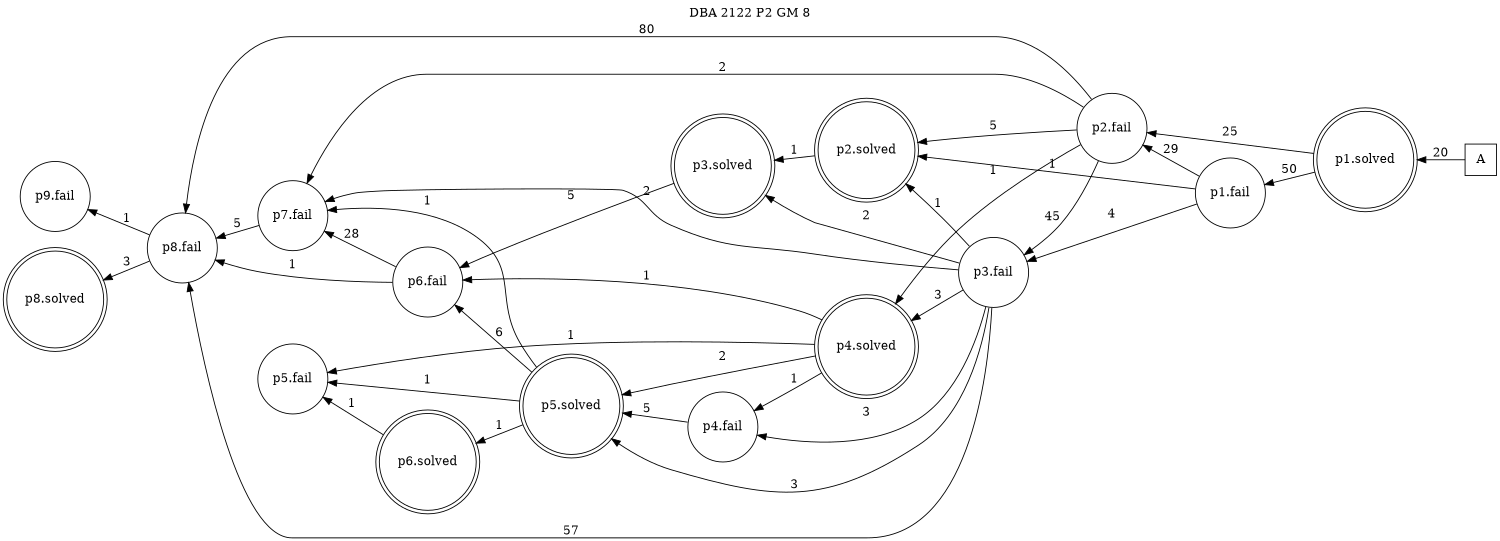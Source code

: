 digraph DBA_2122_P2_GM_8 {
labelloc="tl"
label= " DBA 2122 P2 GM 8 "
rankdir="RL";
graph [ size=" 10 , 10 !"]

"A" [shape="square" label="A"]
"p1.solved" [shape="doublecircle" label="p1.solved"]
"p1.fail" [shape="circle" label="p1.fail"]
"p2.fail" [shape="circle" label="p2.fail"]
"p2.solved" [shape="doublecircle" label="p2.solved"]
"p3.fail" [shape="circle" label="p3.fail"]
"p3.solved" [shape="doublecircle" label="p3.solved"]
"p4.solved" [shape="doublecircle" label="p4.solved"]
"p4.fail" [shape="circle" label="p4.fail"]
"p5.solved" [shape="doublecircle" label="p5.solved"]
"p6.fail" [shape="circle" label="p6.fail"]
"p5.fail" [shape="circle" label="p5.fail"]
"p6.solved" [shape="doublecircle" label="p6.solved"]
"p8.fail" [shape="circle" label="p8.fail"]
"p7.fail" [shape="circle" label="p7.fail"]
"p9.fail" [shape="circle" label="p9.fail"]
"p8.solved" [shape="doublecircle" label="p8.solved"]
"A" -> "p1.solved" [ label=20]
"p1.solved" -> "p1.fail" [ label=50]
"p1.solved" -> "p2.fail" [ label=25]
"p1.fail" -> "p2.fail" [ label=29]
"p1.fail" -> "p2.solved" [ label=1]
"p1.fail" -> "p3.fail" [ label=4]
"p2.fail" -> "p2.solved" [ label=5]
"p2.fail" -> "p3.fail" [ label=45]
"p2.fail" -> "p4.solved" [ label=1]
"p2.fail" -> "p8.fail" [ label=80]
"p2.fail" -> "p7.fail" [ label=2]
"p2.solved" -> "p3.solved" [ label=1]
"p3.fail" -> "p2.solved" [ label=1]
"p3.fail" -> "p3.solved" [ label=2]
"p3.fail" -> "p4.solved" [ label=3]
"p3.fail" -> "p4.fail" [ label=3]
"p3.fail" -> "p5.solved" [ label=3]
"p3.fail" -> "p8.fail" [ label=57]
"p3.fail" -> "p7.fail" [ label=2]
"p3.solved" -> "p6.fail" [ label=5]
"p4.solved" -> "p4.fail" [ label=1]
"p4.solved" -> "p5.solved" [ label=2]
"p4.solved" -> "p6.fail" [ label=1]
"p4.solved" -> "p5.fail" [ label=1]
"p4.fail" -> "p5.solved" [ label=5]
"p5.solved" -> "p6.fail" [ label=6]
"p5.solved" -> "p5.fail" [ label=1]
"p5.solved" -> "p6.solved" [ label=1]
"p5.solved" -> "p7.fail" [ label=1]
"p6.fail" -> "p8.fail" [ label=1]
"p6.fail" -> "p7.fail" [ label=28]
"p6.solved" -> "p5.fail" [ label=1]
"p8.fail" -> "p9.fail" [ label=1]
"p8.fail" -> "p8.solved" [ label=3]
"p7.fail" -> "p8.fail" [ label=5]
}
